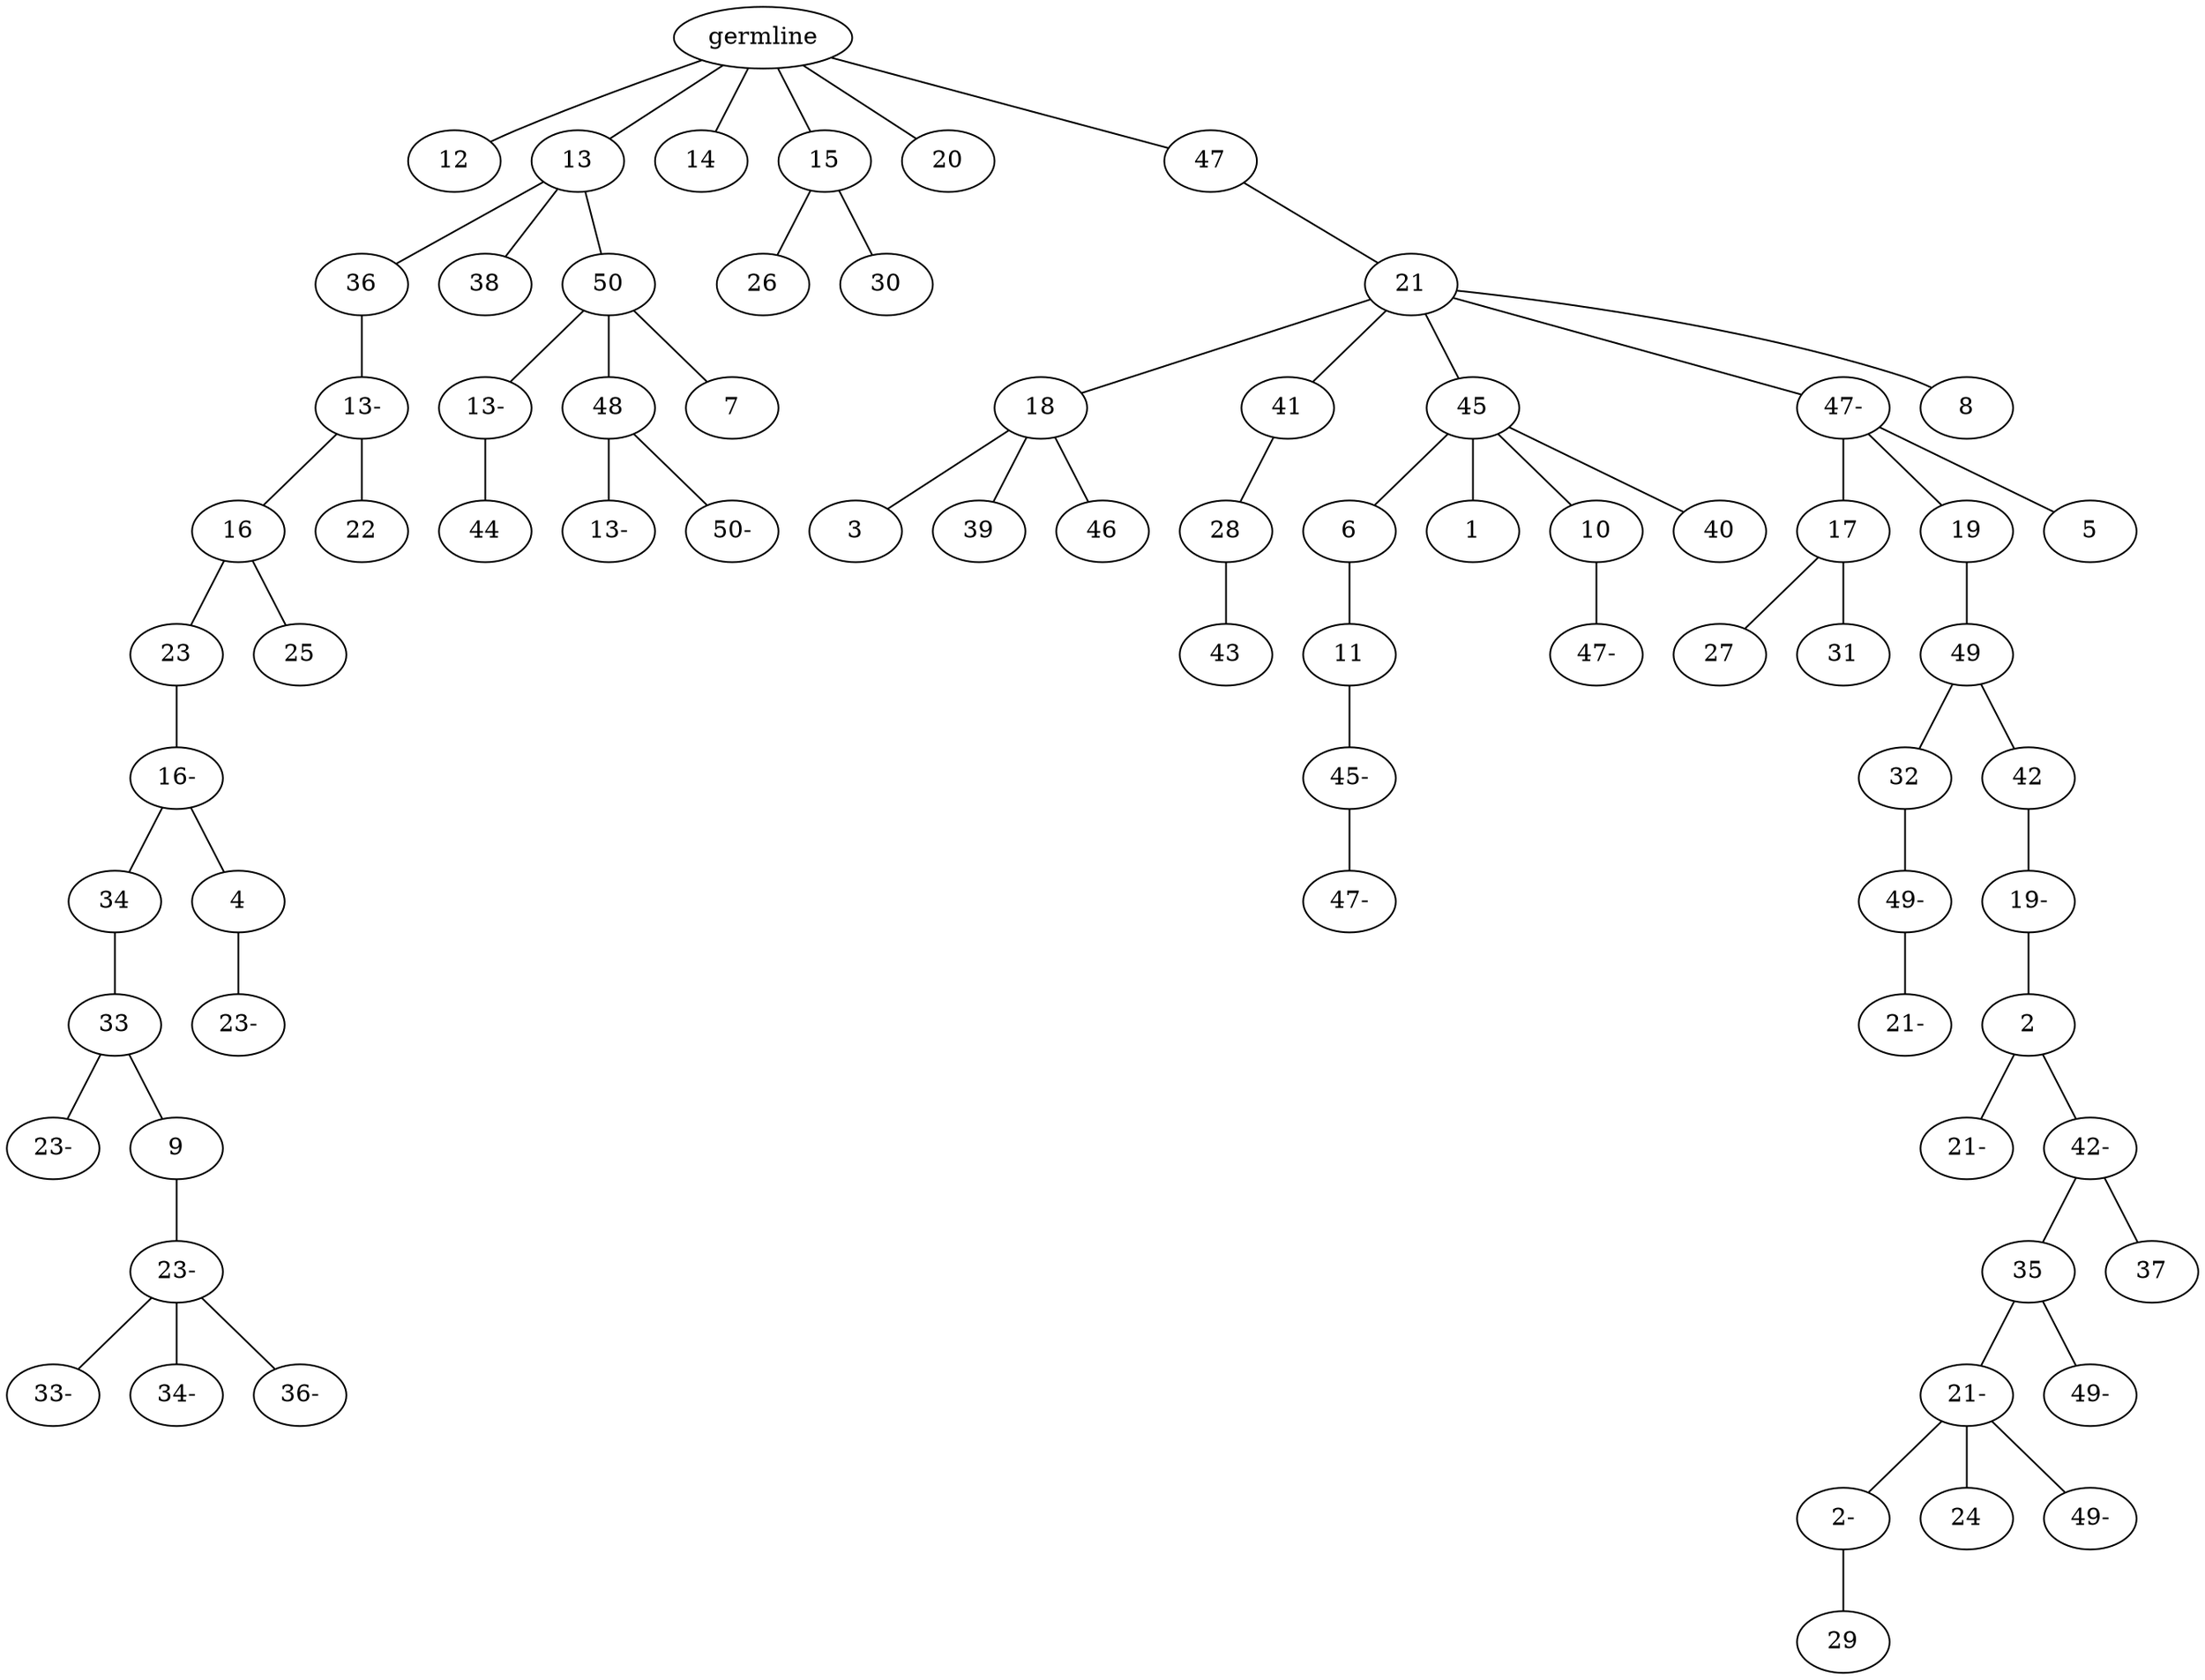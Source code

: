 graph tree {
    "140563422548464" [label="germline"];
    "140563422430832" [label="12"];
    "140563422432032" [label="13"];
    "140563422481232" [label="36"];
    "140563422479504" [label="13-"];
    "140563422480560" [label="16"];
    "140563422021136" [label="23"];
    "140563422022288" [label="16-"];
    "140563422019792" [label="34"];
    "140563422020272" [label="33"];
    "140563422042192" [label="23-"];
    "140563422042336" [label="9"];
    "140563422042816" [label="23-"];
    "140563422040320" [label="33-"];
    "140563422043440" [label="34-"];
    "140563422043776" [label="36-"];
    "140563422022576" [label="4"];
    "140563422043872" [label="23-"];
    "140563422023056" [label="25"];
    "140563422478832" [label="22"];
    "140563422482336" [label="38"];
    "140563422480080" [label="50"];
    "140563422043824" [label="13-"];
    "140563422040896" [label="44"];
    "140563422041280" [label="48"];
    "140563421943504" [label="13-"];
    "140563421942448" [label="50-"];
    "140563422042480" [label="7"];
    "140563422019936" [label="14"];
    "140563422043920" [label="15"];
    "140563421942256" [label="26"];
    "140563421945232" [label="30"];
    "140563421944080" [label="20"];
    "140563421945088" [label="47"];
    "140563421942784" [label="21"];
    "140563421943648" [label="18"];
    "140563421945712" [label="3"];
    "140563421945280" [label="39"];
    "140563421943696" [label="46"];
    "140563421944560" [label="41"];
    "140563422488992" [label="28"];
    "140563422490192" [label="43"];
    "140563422486832" [label="45"];
    "140563422489904" [label="6"];
    "140563422487312" [label="11"];
    "140563422488176" [label="45-"];
    "140563422288864" [label="47-"];
    "140563422486928" [label="1"];
    "140563422489184" [label="10"];
    "140563422488704" [label="47-"];
    "140563422488032" [label="40"];
    "140563422487216" [label="47-"];
    "140563422489616" [label="17"];
    "140563422289824" [label="27"];
    "140563422289200" [label="31"];
    "140563422288576" [label="19"];
    "140563422289440" [label="49"];
    "140563422287808" [label="32"];
    "140563422286080" [label="49-"];
    "140563422286896" [label="21-"];
    "140563422286560" [label="42"];
    "140563422289872" [label="19-"];
    "140563422289632" [label="2"];
    "140563422261312" [label="21-"];
    "140563422264912" [label="42-"];
    "140563422262752" [label="35"];
    "140563422264096" [label="21-"];
    "140563422261696" [label="2-"];
    "140563422264192" [label="29"];
    "140563422264528" [label="24"];
    "140563422264624" [label="49-"];
    "140563422264480" [label="49-"];
    "140563422261744" [label="37"];
    "140563422285936" [label="5"];
    "140563422487456" [label="8"];
    "140563422548464" -- "140563422430832";
    "140563422548464" -- "140563422432032";
    "140563422548464" -- "140563422019936";
    "140563422548464" -- "140563422043920";
    "140563422548464" -- "140563421944080";
    "140563422548464" -- "140563421945088";
    "140563422432032" -- "140563422481232";
    "140563422432032" -- "140563422482336";
    "140563422432032" -- "140563422480080";
    "140563422481232" -- "140563422479504";
    "140563422479504" -- "140563422480560";
    "140563422479504" -- "140563422478832";
    "140563422480560" -- "140563422021136";
    "140563422480560" -- "140563422023056";
    "140563422021136" -- "140563422022288";
    "140563422022288" -- "140563422019792";
    "140563422022288" -- "140563422022576";
    "140563422019792" -- "140563422020272";
    "140563422020272" -- "140563422042192";
    "140563422020272" -- "140563422042336";
    "140563422042336" -- "140563422042816";
    "140563422042816" -- "140563422040320";
    "140563422042816" -- "140563422043440";
    "140563422042816" -- "140563422043776";
    "140563422022576" -- "140563422043872";
    "140563422480080" -- "140563422043824";
    "140563422480080" -- "140563422041280";
    "140563422480080" -- "140563422042480";
    "140563422043824" -- "140563422040896";
    "140563422041280" -- "140563421943504";
    "140563422041280" -- "140563421942448";
    "140563422043920" -- "140563421942256";
    "140563422043920" -- "140563421945232";
    "140563421945088" -- "140563421942784";
    "140563421942784" -- "140563421943648";
    "140563421942784" -- "140563421944560";
    "140563421942784" -- "140563422486832";
    "140563421942784" -- "140563422487216";
    "140563421942784" -- "140563422487456";
    "140563421943648" -- "140563421945712";
    "140563421943648" -- "140563421945280";
    "140563421943648" -- "140563421943696";
    "140563421944560" -- "140563422488992";
    "140563422488992" -- "140563422490192";
    "140563422486832" -- "140563422489904";
    "140563422486832" -- "140563422486928";
    "140563422486832" -- "140563422489184";
    "140563422486832" -- "140563422488032";
    "140563422489904" -- "140563422487312";
    "140563422487312" -- "140563422488176";
    "140563422488176" -- "140563422288864";
    "140563422489184" -- "140563422488704";
    "140563422487216" -- "140563422489616";
    "140563422487216" -- "140563422288576";
    "140563422487216" -- "140563422285936";
    "140563422489616" -- "140563422289824";
    "140563422489616" -- "140563422289200";
    "140563422288576" -- "140563422289440";
    "140563422289440" -- "140563422287808";
    "140563422289440" -- "140563422286560";
    "140563422287808" -- "140563422286080";
    "140563422286080" -- "140563422286896";
    "140563422286560" -- "140563422289872";
    "140563422289872" -- "140563422289632";
    "140563422289632" -- "140563422261312";
    "140563422289632" -- "140563422264912";
    "140563422264912" -- "140563422262752";
    "140563422264912" -- "140563422261744";
    "140563422262752" -- "140563422264096";
    "140563422262752" -- "140563422264480";
    "140563422264096" -- "140563422261696";
    "140563422264096" -- "140563422264528";
    "140563422264096" -- "140563422264624";
    "140563422261696" -- "140563422264192";
}
